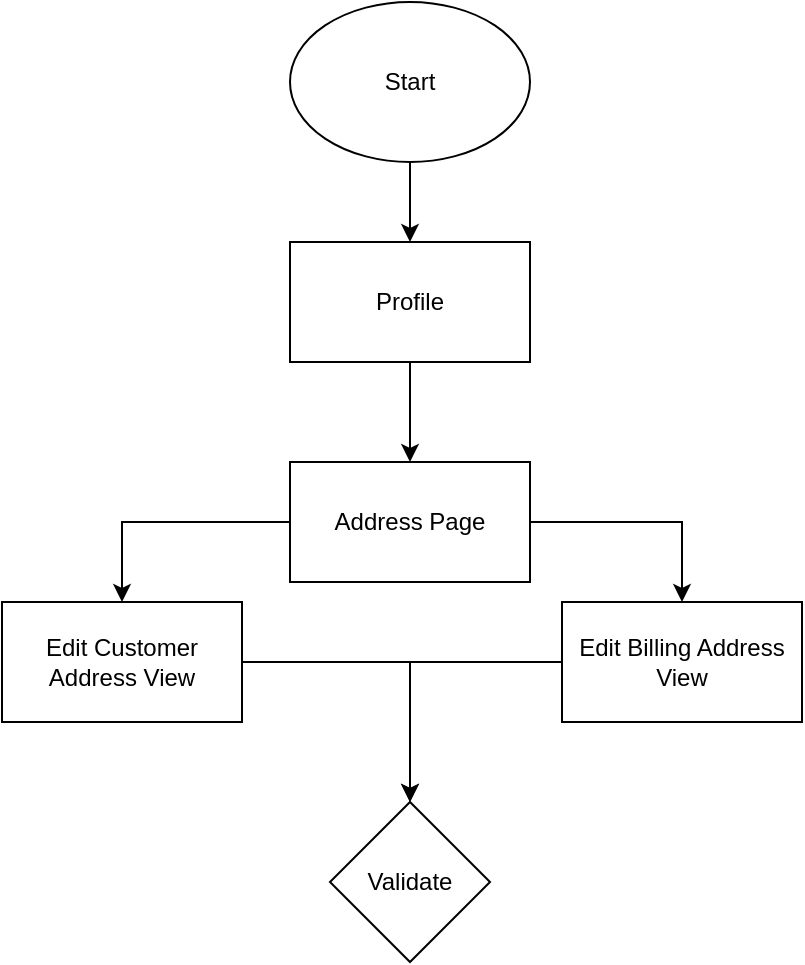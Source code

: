 <mxfile version="21.0.8" type="github">
  <diagram id="C5RBs43oDa-KdzZeNtuy" name="Page-1">
    <mxGraphModel dx="1434" dy="796" grid="1" gridSize="10" guides="1" tooltips="1" connect="1" arrows="1" fold="1" page="1" pageScale="1" pageWidth="827" pageHeight="1169" math="0" shadow="0">
      <root>
        <mxCell id="WIyWlLk6GJQsqaUBKTNV-0" />
        <mxCell id="WIyWlLk6GJQsqaUBKTNV-1" parent="WIyWlLk6GJQsqaUBKTNV-0" />
        <mxCell id="KWgbuxi52lWq2ZlGSnJL-2" value="" style="edgeStyle=orthogonalEdgeStyle;rounded=0;orthogonalLoop=1;jettySize=auto;html=1;" edge="1" parent="WIyWlLk6GJQsqaUBKTNV-1" source="KWgbuxi52lWq2ZlGSnJL-0" target="KWgbuxi52lWq2ZlGSnJL-1">
          <mxGeometry relative="1" as="geometry" />
        </mxCell>
        <mxCell id="KWgbuxi52lWq2ZlGSnJL-0" value="Start" style="ellipse;whiteSpace=wrap;html=1;" vertex="1" parent="WIyWlLk6GJQsqaUBKTNV-1">
          <mxGeometry x="294" y="30" width="120" height="80" as="geometry" />
        </mxCell>
        <mxCell id="KWgbuxi52lWq2ZlGSnJL-4" value="" style="edgeStyle=orthogonalEdgeStyle;rounded=0;orthogonalLoop=1;jettySize=auto;html=1;" edge="1" parent="WIyWlLk6GJQsqaUBKTNV-1" source="KWgbuxi52lWq2ZlGSnJL-1" target="KWgbuxi52lWq2ZlGSnJL-3">
          <mxGeometry relative="1" as="geometry" />
        </mxCell>
        <mxCell id="KWgbuxi52lWq2ZlGSnJL-1" value="Profile" style="whiteSpace=wrap;html=1;" vertex="1" parent="WIyWlLk6GJQsqaUBKTNV-1">
          <mxGeometry x="294" y="150" width="120" height="60" as="geometry" />
        </mxCell>
        <mxCell id="KWgbuxi52lWq2ZlGSnJL-12" value="" style="edgeStyle=orthogonalEdgeStyle;rounded=0;orthogonalLoop=1;jettySize=auto;html=1;" edge="1" parent="WIyWlLk6GJQsqaUBKTNV-1" source="KWgbuxi52lWq2ZlGSnJL-3" target="KWgbuxi52lWq2ZlGSnJL-11">
          <mxGeometry relative="1" as="geometry" />
        </mxCell>
        <mxCell id="KWgbuxi52lWq2ZlGSnJL-14" style="edgeStyle=orthogonalEdgeStyle;rounded=0;orthogonalLoop=1;jettySize=auto;html=1;entryX=0.5;entryY=0;entryDx=0;entryDy=0;" edge="1" parent="WIyWlLk6GJQsqaUBKTNV-1" source="KWgbuxi52lWq2ZlGSnJL-3" target="KWgbuxi52lWq2ZlGSnJL-13">
          <mxGeometry relative="1" as="geometry" />
        </mxCell>
        <mxCell id="KWgbuxi52lWq2ZlGSnJL-3" value="Address Page" style="whiteSpace=wrap;html=1;" vertex="1" parent="WIyWlLk6GJQsqaUBKTNV-1">
          <mxGeometry x="294" y="260" width="120" height="60" as="geometry" />
        </mxCell>
        <mxCell id="KWgbuxi52lWq2ZlGSnJL-16" value="" style="edgeStyle=orthogonalEdgeStyle;rounded=0;orthogonalLoop=1;jettySize=auto;html=1;" edge="1" parent="WIyWlLk6GJQsqaUBKTNV-1" source="KWgbuxi52lWq2ZlGSnJL-11" target="KWgbuxi52lWq2ZlGSnJL-15">
          <mxGeometry relative="1" as="geometry" />
        </mxCell>
        <mxCell id="KWgbuxi52lWq2ZlGSnJL-11" value="Edit Customer Address View" style="whiteSpace=wrap;html=1;" vertex="1" parent="WIyWlLk6GJQsqaUBKTNV-1">
          <mxGeometry x="150" y="330" width="120" height="60" as="geometry" />
        </mxCell>
        <mxCell id="KWgbuxi52lWq2ZlGSnJL-17" style="edgeStyle=orthogonalEdgeStyle;rounded=0;orthogonalLoop=1;jettySize=auto;html=1;" edge="1" parent="WIyWlLk6GJQsqaUBKTNV-1" source="KWgbuxi52lWq2ZlGSnJL-13" target="KWgbuxi52lWq2ZlGSnJL-15">
          <mxGeometry relative="1" as="geometry" />
        </mxCell>
        <mxCell id="KWgbuxi52lWq2ZlGSnJL-13" value="Edit Billing Address View" style="whiteSpace=wrap;html=1;" vertex="1" parent="WIyWlLk6GJQsqaUBKTNV-1">
          <mxGeometry x="430" y="330" width="120" height="60" as="geometry" />
        </mxCell>
        <mxCell id="KWgbuxi52lWq2ZlGSnJL-15" value="Validate" style="rhombus;whiteSpace=wrap;html=1;" vertex="1" parent="WIyWlLk6GJQsqaUBKTNV-1">
          <mxGeometry x="314" y="430" width="80" height="80" as="geometry" />
        </mxCell>
      </root>
    </mxGraphModel>
  </diagram>
</mxfile>
